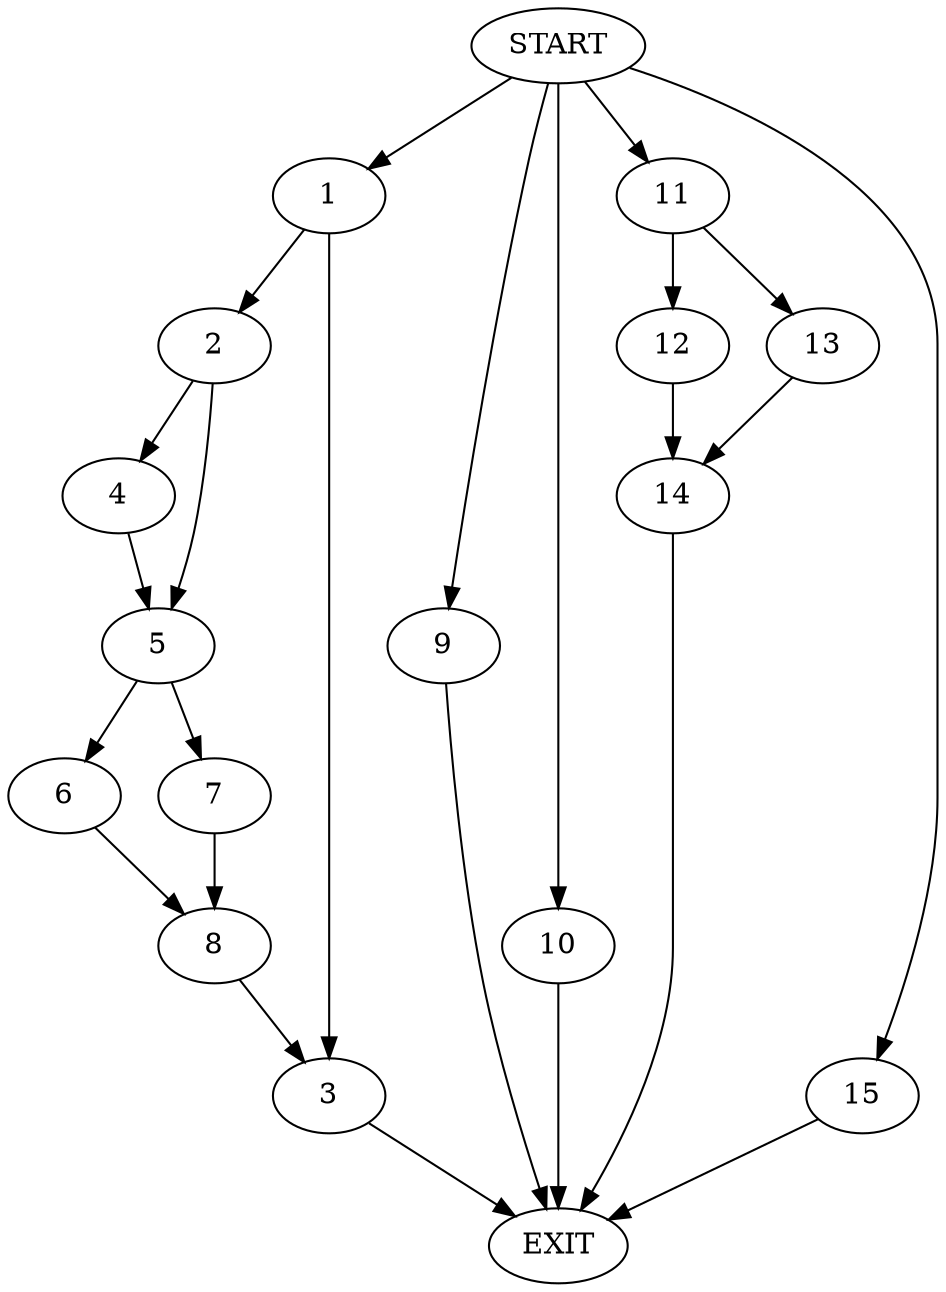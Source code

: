 digraph {
0 [label="START"]
16 [label="EXIT"]
0 -> 1
1 -> 2
1 -> 3
3 -> 16
2 -> 4
2 -> 5
4 -> 5
5 -> 6
5 -> 7
7 -> 8
6 -> 8
0 -> 9
9 -> 16
8 -> 3
0 -> 10
10 -> 16
0 -> 11
11 -> 12
11 -> 13
13 -> 14
12 -> 14
14 -> 16
0 -> 15
15 -> 16
}
